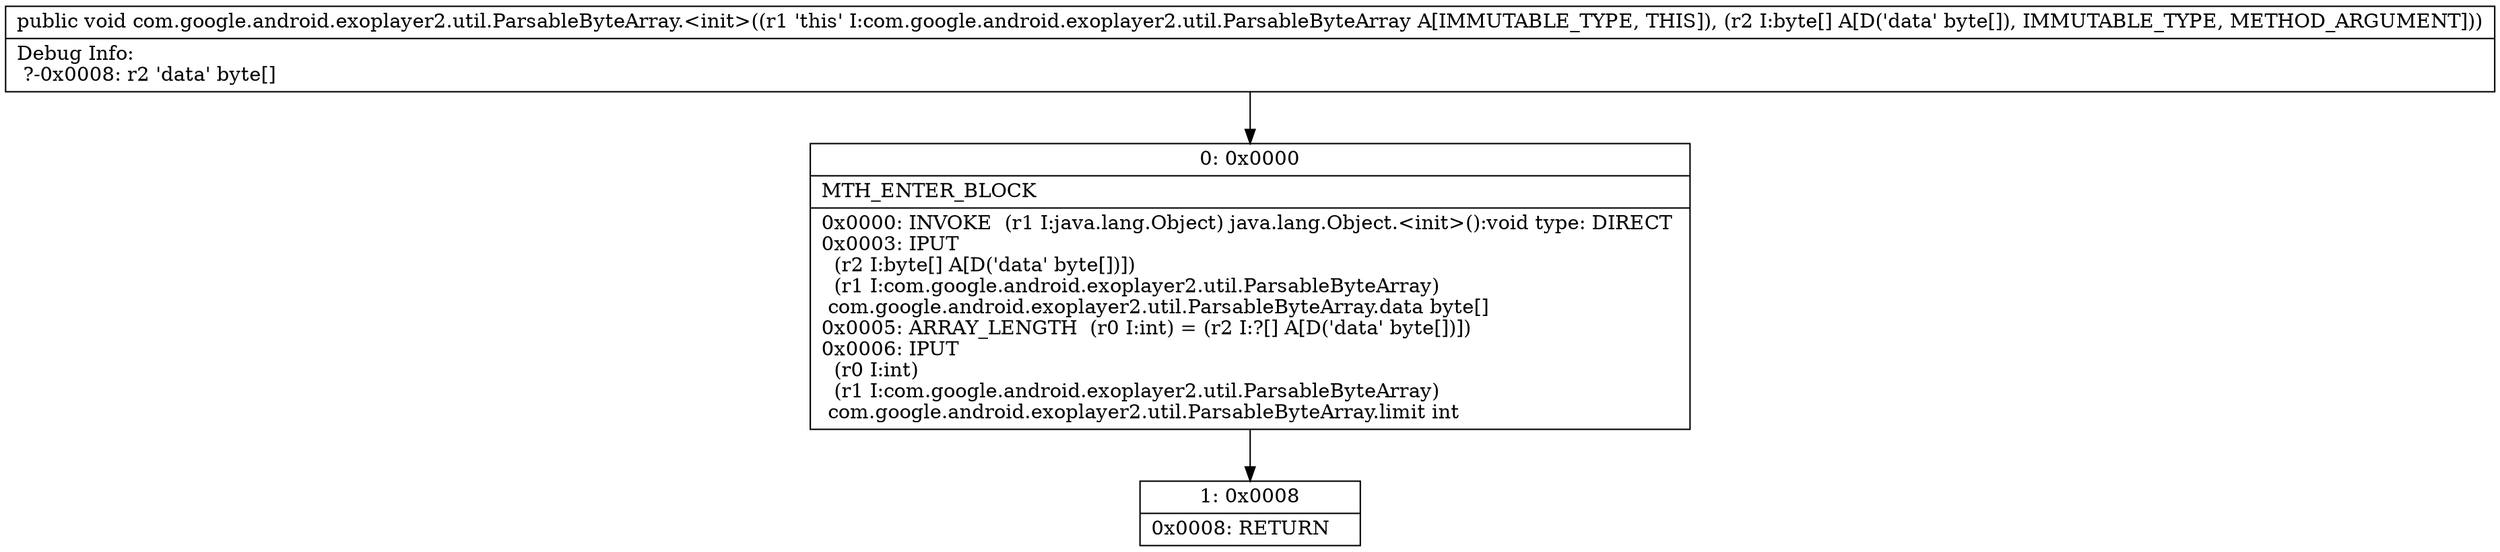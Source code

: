 digraph "CFG forcom.google.android.exoplayer2.util.ParsableByteArray.\<init\>([B)V" {
Node_0 [shape=record,label="{0\:\ 0x0000|MTH_ENTER_BLOCK\l|0x0000: INVOKE  (r1 I:java.lang.Object) java.lang.Object.\<init\>():void type: DIRECT \l0x0003: IPUT  \l  (r2 I:byte[] A[D('data' byte[])])\l  (r1 I:com.google.android.exoplayer2.util.ParsableByteArray)\l com.google.android.exoplayer2.util.ParsableByteArray.data byte[] \l0x0005: ARRAY_LENGTH  (r0 I:int) = (r2 I:?[] A[D('data' byte[])]) \l0x0006: IPUT  \l  (r0 I:int)\l  (r1 I:com.google.android.exoplayer2.util.ParsableByteArray)\l com.google.android.exoplayer2.util.ParsableByteArray.limit int \l}"];
Node_1 [shape=record,label="{1\:\ 0x0008|0x0008: RETURN   \l}"];
MethodNode[shape=record,label="{public void com.google.android.exoplayer2.util.ParsableByteArray.\<init\>((r1 'this' I:com.google.android.exoplayer2.util.ParsableByteArray A[IMMUTABLE_TYPE, THIS]), (r2 I:byte[] A[D('data' byte[]), IMMUTABLE_TYPE, METHOD_ARGUMENT]))  | Debug Info:\l  ?\-0x0008: r2 'data' byte[]\l}"];
MethodNode -> Node_0;
Node_0 -> Node_1;
}

